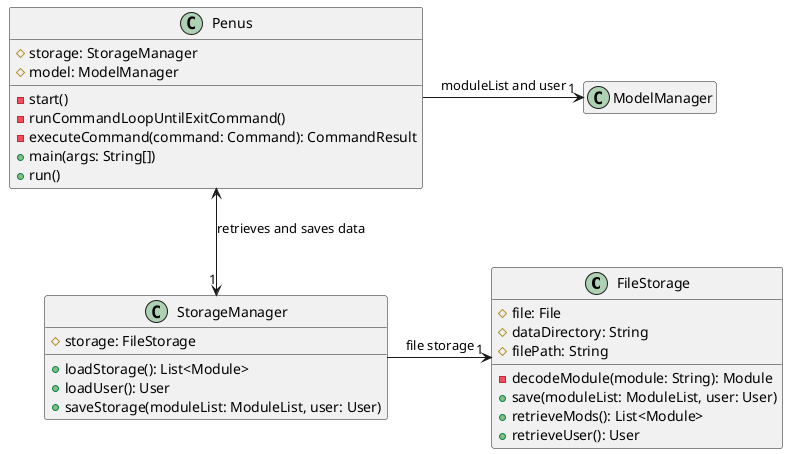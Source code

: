 @startuml
hide empty members

class FileStorage {
    #file: File
    #dataDirectory: String
    #filePath: String
    -decodeModule(module: String): Module
    +save(moduleList: ModuleList, user: User)
    +retrieveMods(): List<Module>
    +retrieveUser(): User
}

class StorageManager {
    #storage: FileStorage
    +loadStorage(): List<Module>
    +loadUser(): User
    +saveStorage(moduleList: ModuleList, user: User)
}

class Penus {
    #storage: StorageManager
    #model: ModelManager
    -start()
    -runCommandLoopUntilExitCommand()
    -executeCommand(command: Command): CommandResult
    +main(args: String[])
    +run()
}

class ModelManager {}

StorageManager -right-> "1" FileStorage: file storage
Penus <-down-> "1" StorageManager: retrieves and saves data
Penus -right-> "1" ModelManager: moduleList and user


@enduml